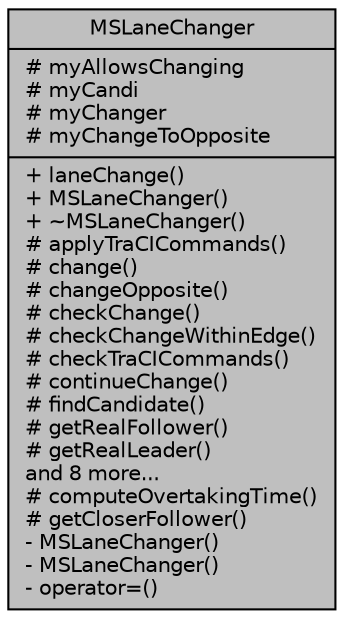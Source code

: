 digraph "MSLaneChanger"
{
  edge [fontname="Helvetica",fontsize="10",labelfontname="Helvetica",labelfontsize="10"];
  node [fontname="Helvetica",fontsize="10",shape=record];
  Node2 [label="{MSLaneChanger\n|# myAllowsChanging\l# myCandi\l# myChanger\l# myChangeToOpposite\l|+ laneChange()\l+ MSLaneChanger()\l+ ~MSLaneChanger()\l# applyTraCICommands()\l# change()\l# changeOpposite()\l# checkChange()\l# checkChangeWithinEdge()\l# checkTraCICommands()\l# continueChange()\l# findCandidate()\l# getRealFollower()\l# getRealLeader()\land 8 more...\l# computeOvertakingTime()\l# getCloserFollower()\l- MSLaneChanger()\l- MSLaneChanger()\l- operator=()\l}",height=0.2,width=0.4,color="black", fillcolor="grey75", style="filled", fontcolor="black"];
}
